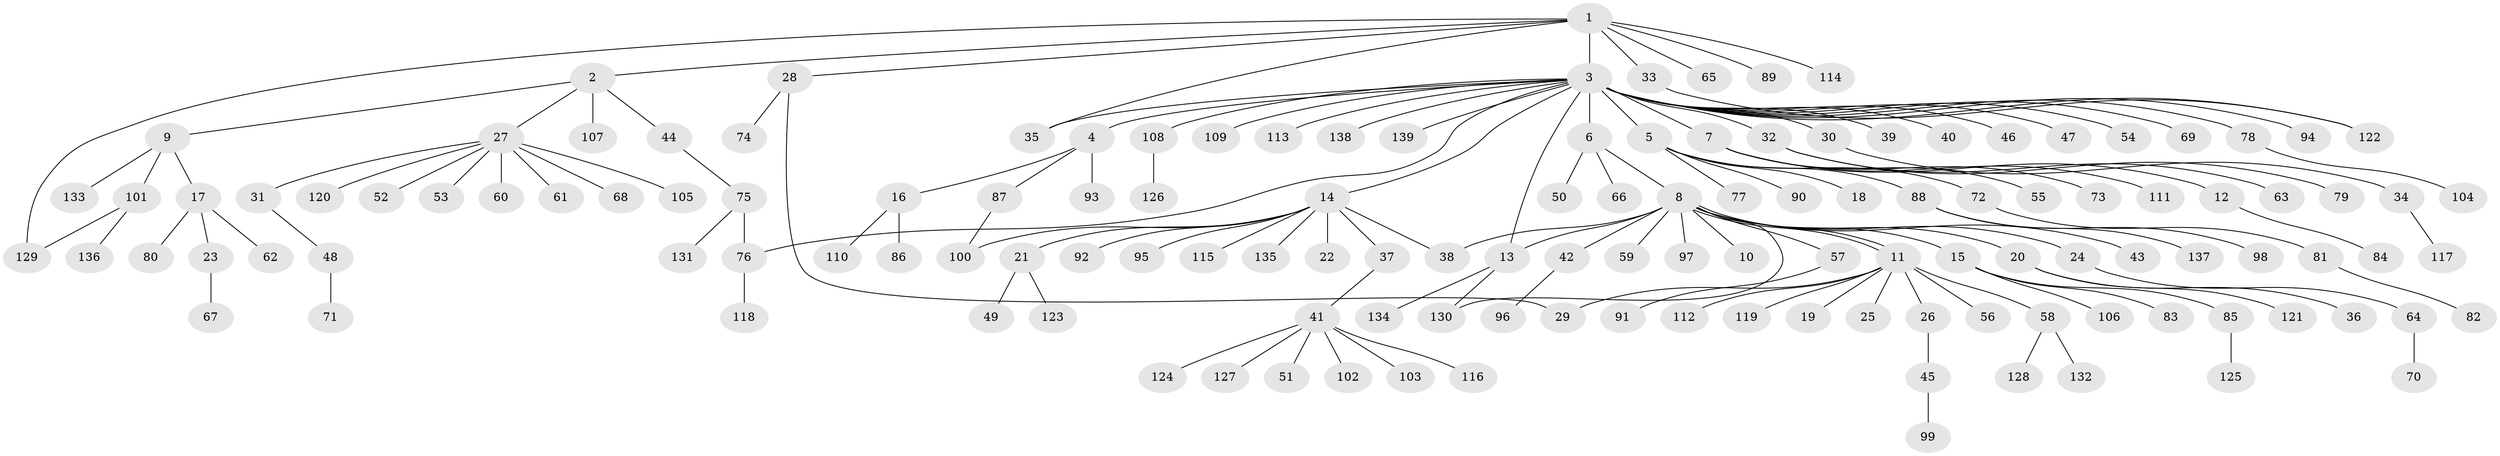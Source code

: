 // Generated by graph-tools (version 1.1) at 2025/14/03/09/25 04:14:46]
// undirected, 139 vertices, 148 edges
graph export_dot {
graph [start="1"]
  node [color=gray90,style=filled];
  1;
  2;
  3;
  4;
  5;
  6;
  7;
  8;
  9;
  10;
  11;
  12;
  13;
  14;
  15;
  16;
  17;
  18;
  19;
  20;
  21;
  22;
  23;
  24;
  25;
  26;
  27;
  28;
  29;
  30;
  31;
  32;
  33;
  34;
  35;
  36;
  37;
  38;
  39;
  40;
  41;
  42;
  43;
  44;
  45;
  46;
  47;
  48;
  49;
  50;
  51;
  52;
  53;
  54;
  55;
  56;
  57;
  58;
  59;
  60;
  61;
  62;
  63;
  64;
  65;
  66;
  67;
  68;
  69;
  70;
  71;
  72;
  73;
  74;
  75;
  76;
  77;
  78;
  79;
  80;
  81;
  82;
  83;
  84;
  85;
  86;
  87;
  88;
  89;
  90;
  91;
  92;
  93;
  94;
  95;
  96;
  97;
  98;
  99;
  100;
  101;
  102;
  103;
  104;
  105;
  106;
  107;
  108;
  109;
  110;
  111;
  112;
  113;
  114;
  115;
  116;
  117;
  118;
  119;
  120;
  121;
  122;
  123;
  124;
  125;
  126;
  127;
  128;
  129;
  130;
  131;
  132;
  133;
  134;
  135;
  136;
  137;
  138;
  139;
  1 -- 2;
  1 -- 3;
  1 -- 28;
  1 -- 33;
  1 -- 35;
  1 -- 65;
  1 -- 89;
  1 -- 114;
  1 -- 129;
  2 -- 9;
  2 -- 27;
  2 -- 44;
  2 -- 107;
  3 -- 4;
  3 -- 5;
  3 -- 6;
  3 -- 7;
  3 -- 13;
  3 -- 14;
  3 -- 30;
  3 -- 32;
  3 -- 35;
  3 -- 39;
  3 -- 40;
  3 -- 46;
  3 -- 47;
  3 -- 54;
  3 -- 69;
  3 -- 76;
  3 -- 78;
  3 -- 94;
  3 -- 108;
  3 -- 109;
  3 -- 113;
  3 -- 122;
  3 -- 138;
  3 -- 139;
  4 -- 16;
  4 -- 87;
  4 -- 93;
  5 -- 18;
  5 -- 72;
  5 -- 77;
  5 -- 88;
  5 -- 90;
  6 -- 8;
  6 -- 50;
  6 -- 66;
  7 -- 12;
  7 -- 55;
  7 -- 73;
  7 -- 111;
  8 -- 10;
  8 -- 11;
  8 -- 11;
  8 -- 13;
  8 -- 15;
  8 -- 20;
  8 -- 24;
  8 -- 38;
  8 -- 42;
  8 -- 43;
  8 -- 57;
  8 -- 59;
  8 -- 97;
  8 -- 130;
  9 -- 17;
  9 -- 101;
  9 -- 133;
  11 -- 19;
  11 -- 25;
  11 -- 26;
  11 -- 29;
  11 -- 56;
  11 -- 58;
  11 -- 112;
  11 -- 119;
  12 -- 84;
  13 -- 130;
  13 -- 134;
  14 -- 21;
  14 -- 22;
  14 -- 37;
  14 -- 38;
  14 -- 92;
  14 -- 95;
  14 -- 100;
  14 -- 115;
  14 -- 135;
  15 -- 83;
  15 -- 85;
  15 -- 106;
  16 -- 86;
  16 -- 110;
  17 -- 23;
  17 -- 62;
  17 -- 80;
  20 -- 36;
  20 -- 121;
  21 -- 49;
  21 -- 123;
  23 -- 67;
  24 -- 64;
  26 -- 45;
  27 -- 31;
  27 -- 52;
  27 -- 53;
  27 -- 60;
  27 -- 61;
  27 -- 68;
  27 -- 105;
  27 -- 120;
  28 -- 29;
  28 -- 74;
  30 -- 34;
  31 -- 48;
  32 -- 63;
  32 -- 79;
  33 -- 122;
  34 -- 117;
  37 -- 41;
  41 -- 51;
  41 -- 102;
  41 -- 103;
  41 -- 116;
  41 -- 124;
  41 -- 127;
  42 -- 96;
  44 -- 75;
  45 -- 99;
  48 -- 71;
  57 -- 91;
  58 -- 128;
  58 -- 132;
  64 -- 70;
  72 -- 81;
  75 -- 76;
  75 -- 131;
  76 -- 118;
  78 -- 104;
  81 -- 82;
  85 -- 125;
  87 -- 100;
  88 -- 98;
  88 -- 137;
  101 -- 129;
  101 -- 136;
  108 -- 126;
}
